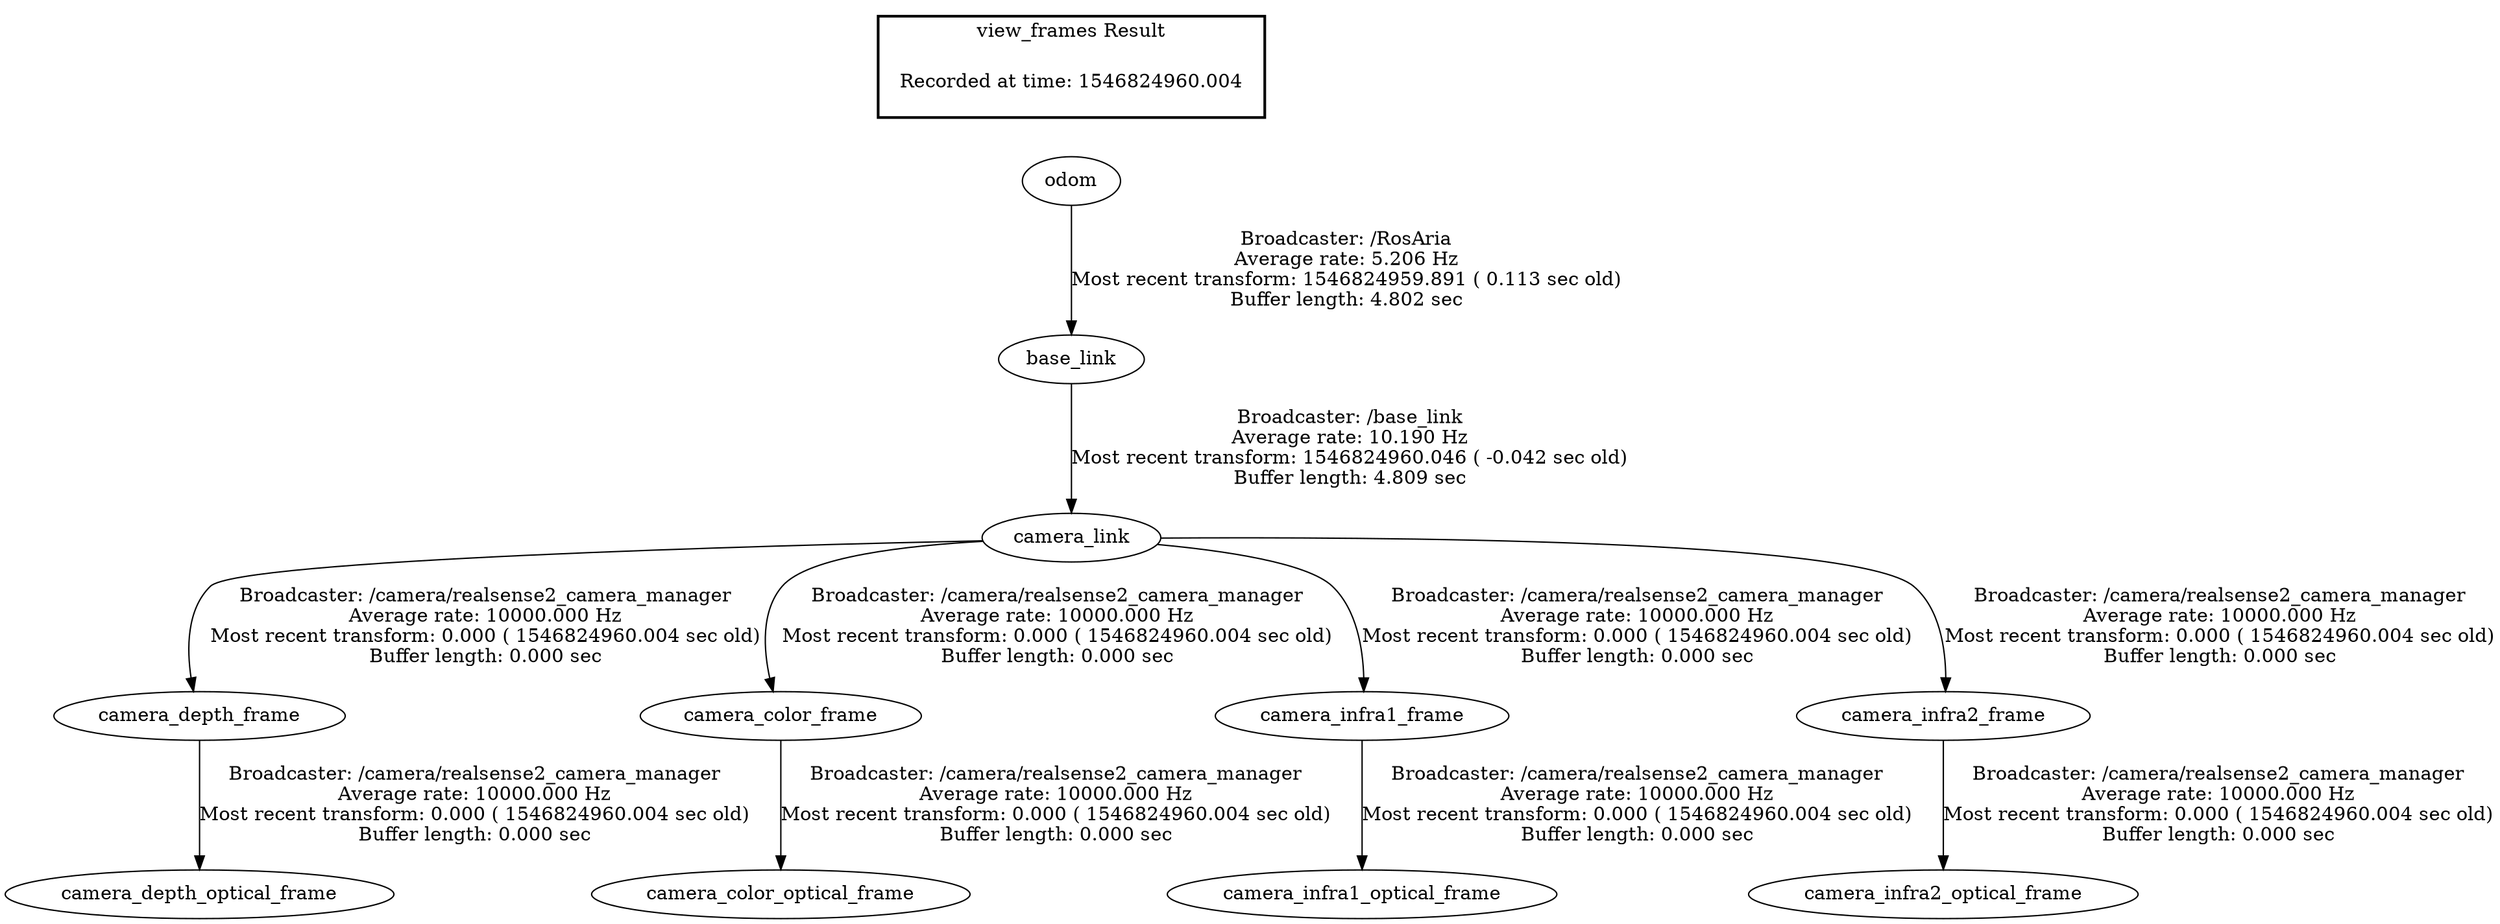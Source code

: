 digraph G {
"camera_link" -> "camera_depth_frame"[label="Broadcaster: /camera/realsense2_camera_manager\nAverage rate: 10000.000 Hz\nMost recent transform: 0.000 ( 1546824960.004 sec old)\nBuffer length: 0.000 sec\n"];
"base_link" -> "camera_link"[label="Broadcaster: /base_link\nAverage rate: 10.190 Hz\nMost recent transform: 1546824960.046 ( -0.042 sec old)\nBuffer length: 4.809 sec\n"];
"camera_depth_frame" -> "camera_depth_optical_frame"[label="Broadcaster: /camera/realsense2_camera_manager\nAverage rate: 10000.000 Hz\nMost recent transform: 0.000 ( 1546824960.004 sec old)\nBuffer length: 0.000 sec\n"];
"camera_link" -> "camera_color_frame"[label="Broadcaster: /camera/realsense2_camera_manager\nAverage rate: 10000.000 Hz\nMost recent transform: 0.000 ( 1546824960.004 sec old)\nBuffer length: 0.000 sec\n"];
"camera_color_frame" -> "camera_color_optical_frame"[label="Broadcaster: /camera/realsense2_camera_manager\nAverage rate: 10000.000 Hz\nMost recent transform: 0.000 ( 1546824960.004 sec old)\nBuffer length: 0.000 sec\n"];
"camera_link" -> "camera_infra1_frame"[label="Broadcaster: /camera/realsense2_camera_manager\nAverage rate: 10000.000 Hz\nMost recent transform: 0.000 ( 1546824960.004 sec old)\nBuffer length: 0.000 sec\n"];
"camera_infra1_frame" -> "camera_infra1_optical_frame"[label="Broadcaster: /camera/realsense2_camera_manager\nAverage rate: 10000.000 Hz\nMost recent transform: 0.000 ( 1546824960.004 sec old)\nBuffer length: 0.000 sec\n"];
"camera_link" -> "camera_infra2_frame"[label="Broadcaster: /camera/realsense2_camera_manager\nAverage rate: 10000.000 Hz\nMost recent transform: 0.000 ( 1546824960.004 sec old)\nBuffer length: 0.000 sec\n"];
"camera_infra2_frame" -> "camera_infra2_optical_frame"[label="Broadcaster: /camera/realsense2_camera_manager\nAverage rate: 10000.000 Hz\nMost recent transform: 0.000 ( 1546824960.004 sec old)\nBuffer length: 0.000 sec\n"];
"odom" -> "base_link"[label="Broadcaster: /RosAria\nAverage rate: 5.206 Hz\nMost recent transform: 1546824959.891 ( 0.113 sec old)\nBuffer length: 4.802 sec\n"];
edge [style=invis];
 subgraph cluster_legend { style=bold; color=black; label ="view_frames Result";
"Recorded at time: 1546824960.004"[ shape=plaintext ] ;
 }->"odom";
}